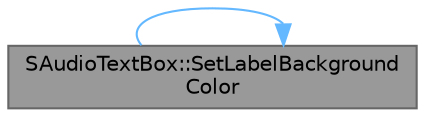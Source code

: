 digraph "SAudioTextBox::SetLabelBackgroundColor"
{
 // INTERACTIVE_SVG=YES
 // LATEX_PDF_SIZE
  bgcolor="transparent";
  edge [fontname=Helvetica,fontsize=10,labelfontname=Helvetica,labelfontsize=10];
  node [fontname=Helvetica,fontsize=10,shape=box,height=0.2,width=0.4];
  rankdir="LR";
  Node1 [id="Node000001",label="SAudioTextBox::SetLabelBackground\lColor",height=0.2,width=0.4,color="gray40", fillcolor="grey60", style="filled", fontcolor="black",tooltip="Delegate to call when the value text is committed."];
  Node1 -> Node1 [id="edge1_Node000001_Node000001",color="steelblue1",style="solid",tooltip=" "];
}

